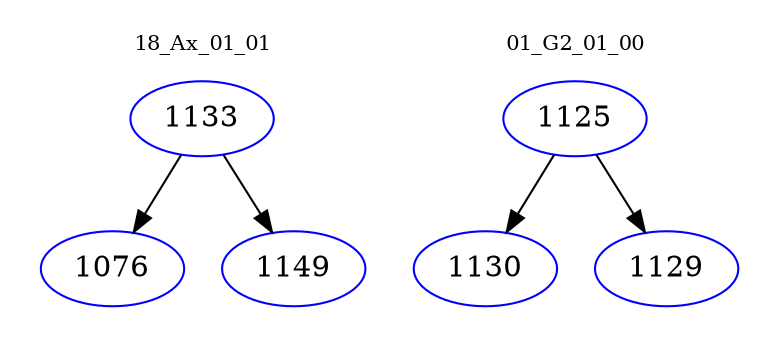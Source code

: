 digraph{
subgraph cluster_0 {
color = white
label = "18_Ax_01_01";
fontsize=10;
T0_1133 [label="1133", color="blue"]
T0_1133 -> T0_1076 [color="black"]
T0_1076 [label="1076", color="blue"]
T0_1133 -> T0_1149 [color="black"]
T0_1149 [label="1149", color="blue"]
}
subgraph cluster_1 {
color = white
label = "01_G2_01_00";
fontsize=10;
T1_1125 [label="1125", color="blue"]
T1_1125 -> T1_1130 [color="black"]
T1_1130 [label="1130", color="blue"]
T1_1125 -> T1_1129 [color="black"]
T1_1129 [label="1129", color="blue"]
}
}

